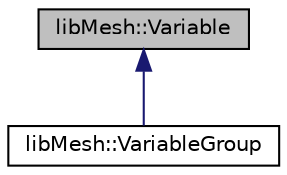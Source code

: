 digraph "libMesh::Variable"
{
 // INTERACTIVE_SVG=YES
  edge [fontname="Helvetica",fontsize="10",labelfontname="Helvetica",labelfontsize="10"];
  node [fontname="Helvetica",fontsize="10",shape=record];
  Node1 [label="libMesh::Variable",height=0.2,width=0.4,color="black", fillcolor="grey75", style="filled" fontcolor="black"];
  Node1 -> Node2 [dir="back",color="midnightblue",fontsize="10",style="solid",fontname="Helvetica"];
  Node2 [label="libMesh::VariableGroup",height=0.2,width=0.4,color="black", fillcolor="white", style="filled",URL="$classlibMesh_1_1VariableGroup.html",tooltip="This class defines a logically grouped set of variables in the system. "];
}
